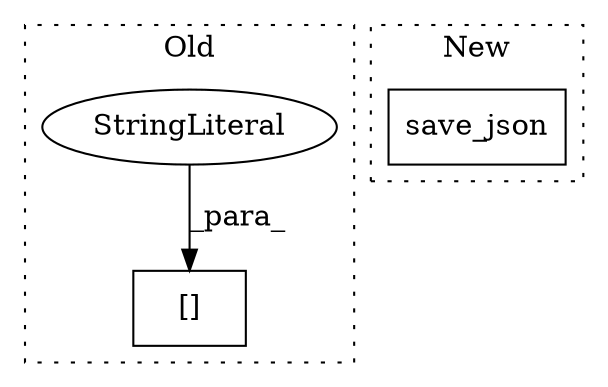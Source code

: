 digraph G {
subgraph cluster0 {
1 [label="[]" a="2" s="2358,2379" l="15,1" shape="box"];
3 [label="StringLiteral" a="45" s="2373" l="6" shape="ellipse"];
label = "Old";
style="dotted";
}
subgraph cluster1 {
2 [label="save_json" a="32" s="3411,3442" l="10,1" shape="box"];
label = "New";
style="dotted";
}
3 -> 1 [label="_para_"];
}